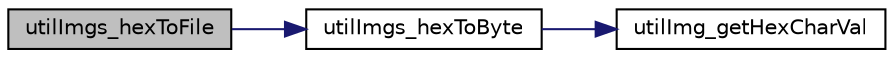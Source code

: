digraph "utilImgs_hexToFile"
{
  edge [fontname="Helvetica",fontsize="10",labelfontname="Helvetica",labelfontsize="10"];
  node [fontname="Helvetica",fontsize="10",shape=record];
  rankdir="LR";
  Node12 [label="utilImgs_hexToFile",height=0.2,width=0.4,color="black", fillcolor="grey75", style="filled", fontcolor="black"];
  Node12 -> Node13 [color="midnightblue",fontsize="10",style="solid",fontname="Helvetica"];
  Node13 [label="utilImgs_hexToByte",height=0.2,width=0.4,color="black", fillcolor="white", style="filled",URL="$util__imgs_8c.html#abf56a5071156fedc2365d4da0e5c86c9"];
  Node13 -> Node14 [color="midnightblue",fontsize="10",style="solid",fontname="Helvetica"];
  Node14 [label="utilImg_getHexCharVal",height=0.2,width=0.4,color="black", fillcolor="white", style="filled",URL="$util__imgs_8c.html#ae079c87091b8090d315a030174a65a39"];
}
